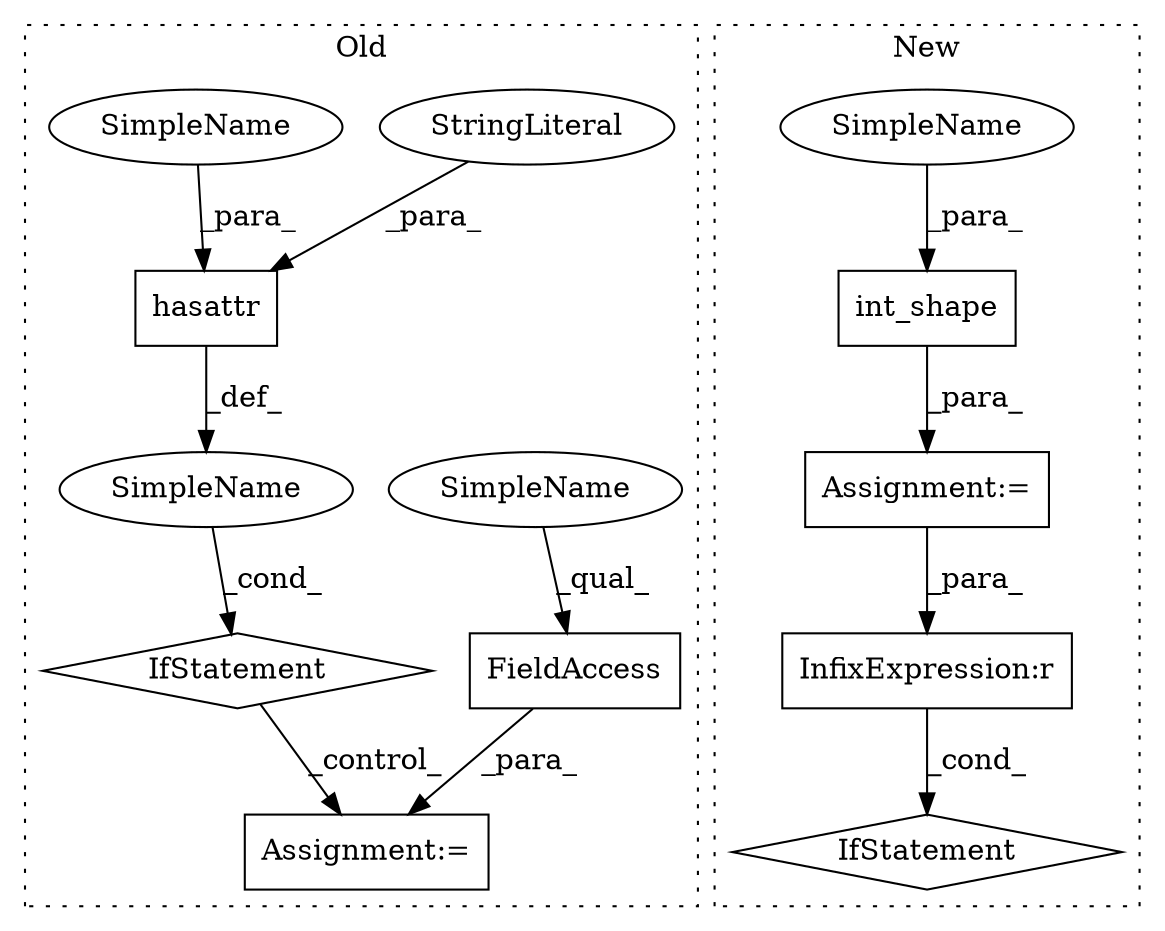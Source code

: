 digraph G {
subgraph cluster0 {
1 [label="hasattr" a="32" s="59169,59208" l="8,1" shape="box"];
3 [label="StringLiteral" a="45" s="59194" l="14" shape="ellipse"];
4 [label="IfStatement" a="25" s="59165,59209" l="4,2" shape="diamond"];
5 [label="Assignment:=" a="7" s="59241" l="1" shape="box"];
6 [label="SimpleName" a="42" s="" l="" shape="ellipse"];
8 [label="FieldAccess" a="22" s="59242" l="29" shape="box"];
11 [label="SimpleName" a="42" s="59242" l="16" shape="ellipse"];
12 [label="SimpleName" a="42" s="59177" l="16" shape="ellipse"];
label = "Old";
style="dotted";
}
subgraph cluster1 {
2 [label="IfStatement" a="25" s="58594,58628" l="4,2" shape="diamond"];
7 [label="Assignment:=" a="7" s="58560" l="1" shape="box"];
9 [label="InfixExpression:r" a="27" s="58620" l="4" shape="box"];
10 [label="int_shape" a="32" s="58561,58587" l="10,1" shape="box"];
13 [label="SimpleName" a="42" s="58571" l="16" shape="ellipse"];
label = "New";
style="dotted";
}
1 -> 6 [label="_def_"];
3 -> 1 [label="_para_"];
4 -> 5 [label="_control_"];
6 -> 4 [label="_cond_"];
7 -> 9 [label="_para_"];
8 -> 5 [label="_para_"];
9 -> 2 [label="_cond_"];
10 -> 7 [label="_para_"];
11 -> 8 [label="_qual_"];
12 -> 1 [label="_para_"];
13 -> 10 [label="_para_"];
}
